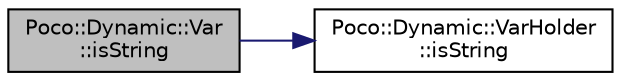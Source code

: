 digraph "Poco::Dynamic::Var::isString"
{
 // LATEX_PDF_SIZE
  edge [fontname="Helvetica",fontsize="10",labelfontname="Helvetica",labelfontsize="10"];
  node [fontname="Helvetica",fontsize="10",shape=record];
  rankdir="LR";
  Node1 [label="Poco::Dynamic::Var\l::isString",height=0.2,width=0.4,color="black", fillcolor="grey75", style="filled", fontcolor="black",tooltip=" "];
  Node1 -> Node2 [color="midnightblue",fontsize="10",style="solid"];
  Node2 [label="Poco::Dynamic::VarHolder\l::isString",height=0.2,width=0.4,color="black", fillcolor="white", style="filled",URL="$classPoco_1_1Dynamic_1_1VarHolder.html#a418af85e878d2dadf92b9498f45497fe",tooltip=" "];
}
